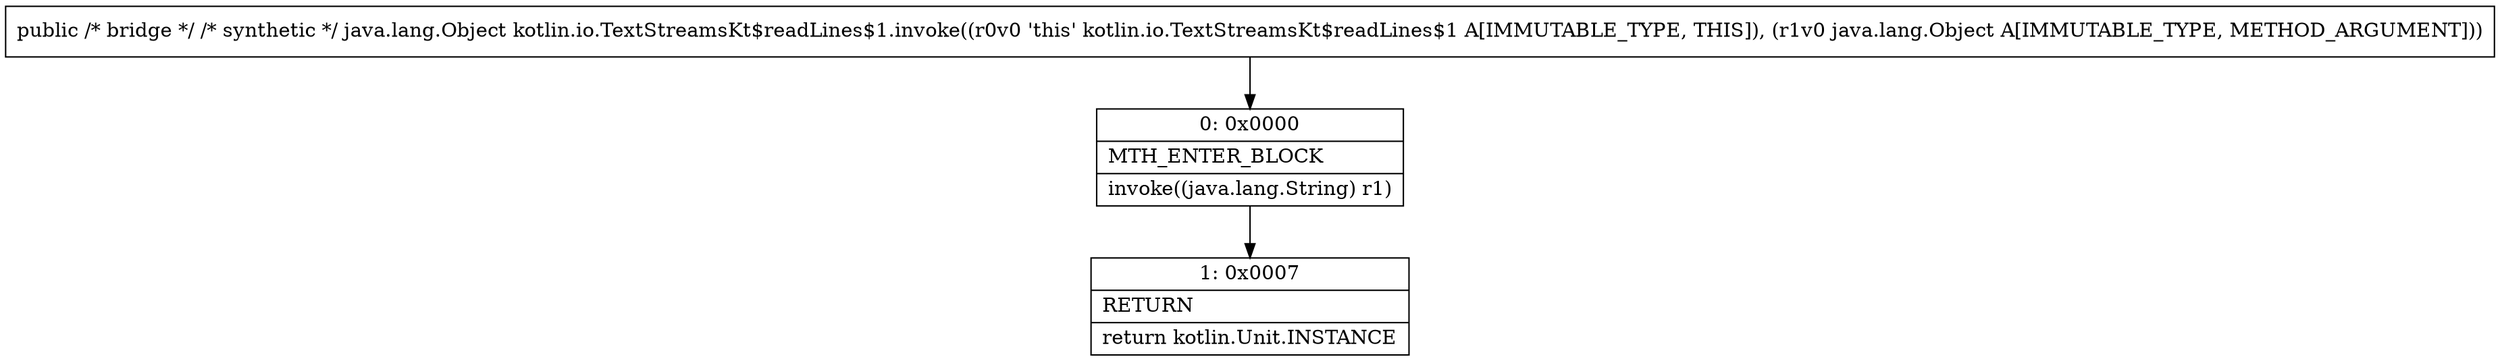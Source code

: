 digraph "CFG forkotlin.io.TextStreamsKt$readLines$1.invoke(Ljava\/lang\/Object;)Ljava\/lang\/Object;" {
Node_0 [shape=record,label="{0\:\ 0x0000|MTH_ENTER_BLOCK\l|invoke((java.lang.String) r1)\l}"];
Node_1 [shape=record,label="{1\:\ 0x0007|RETURN\l|return kotlin.Unit.INSTANCE\l}"];
MethodNode[shape=record,label="{public \/* bridge *\/ \/* synthetic *\/ java.lang.Object kotlin.io.TextStreamsKt$readLines$1.invoke((r0v0 'this' kotlin.io.TextStreamsKt$readLines$1 A[IMMUTABLE_TYPE, THIS]), (r1v0 java.lang.Object A[IMMUTABLE_TYPE, METHOD_ARGUMENT])) }"];
MethodNode -> Node_0;
Node_0 -> Node_1;
}

